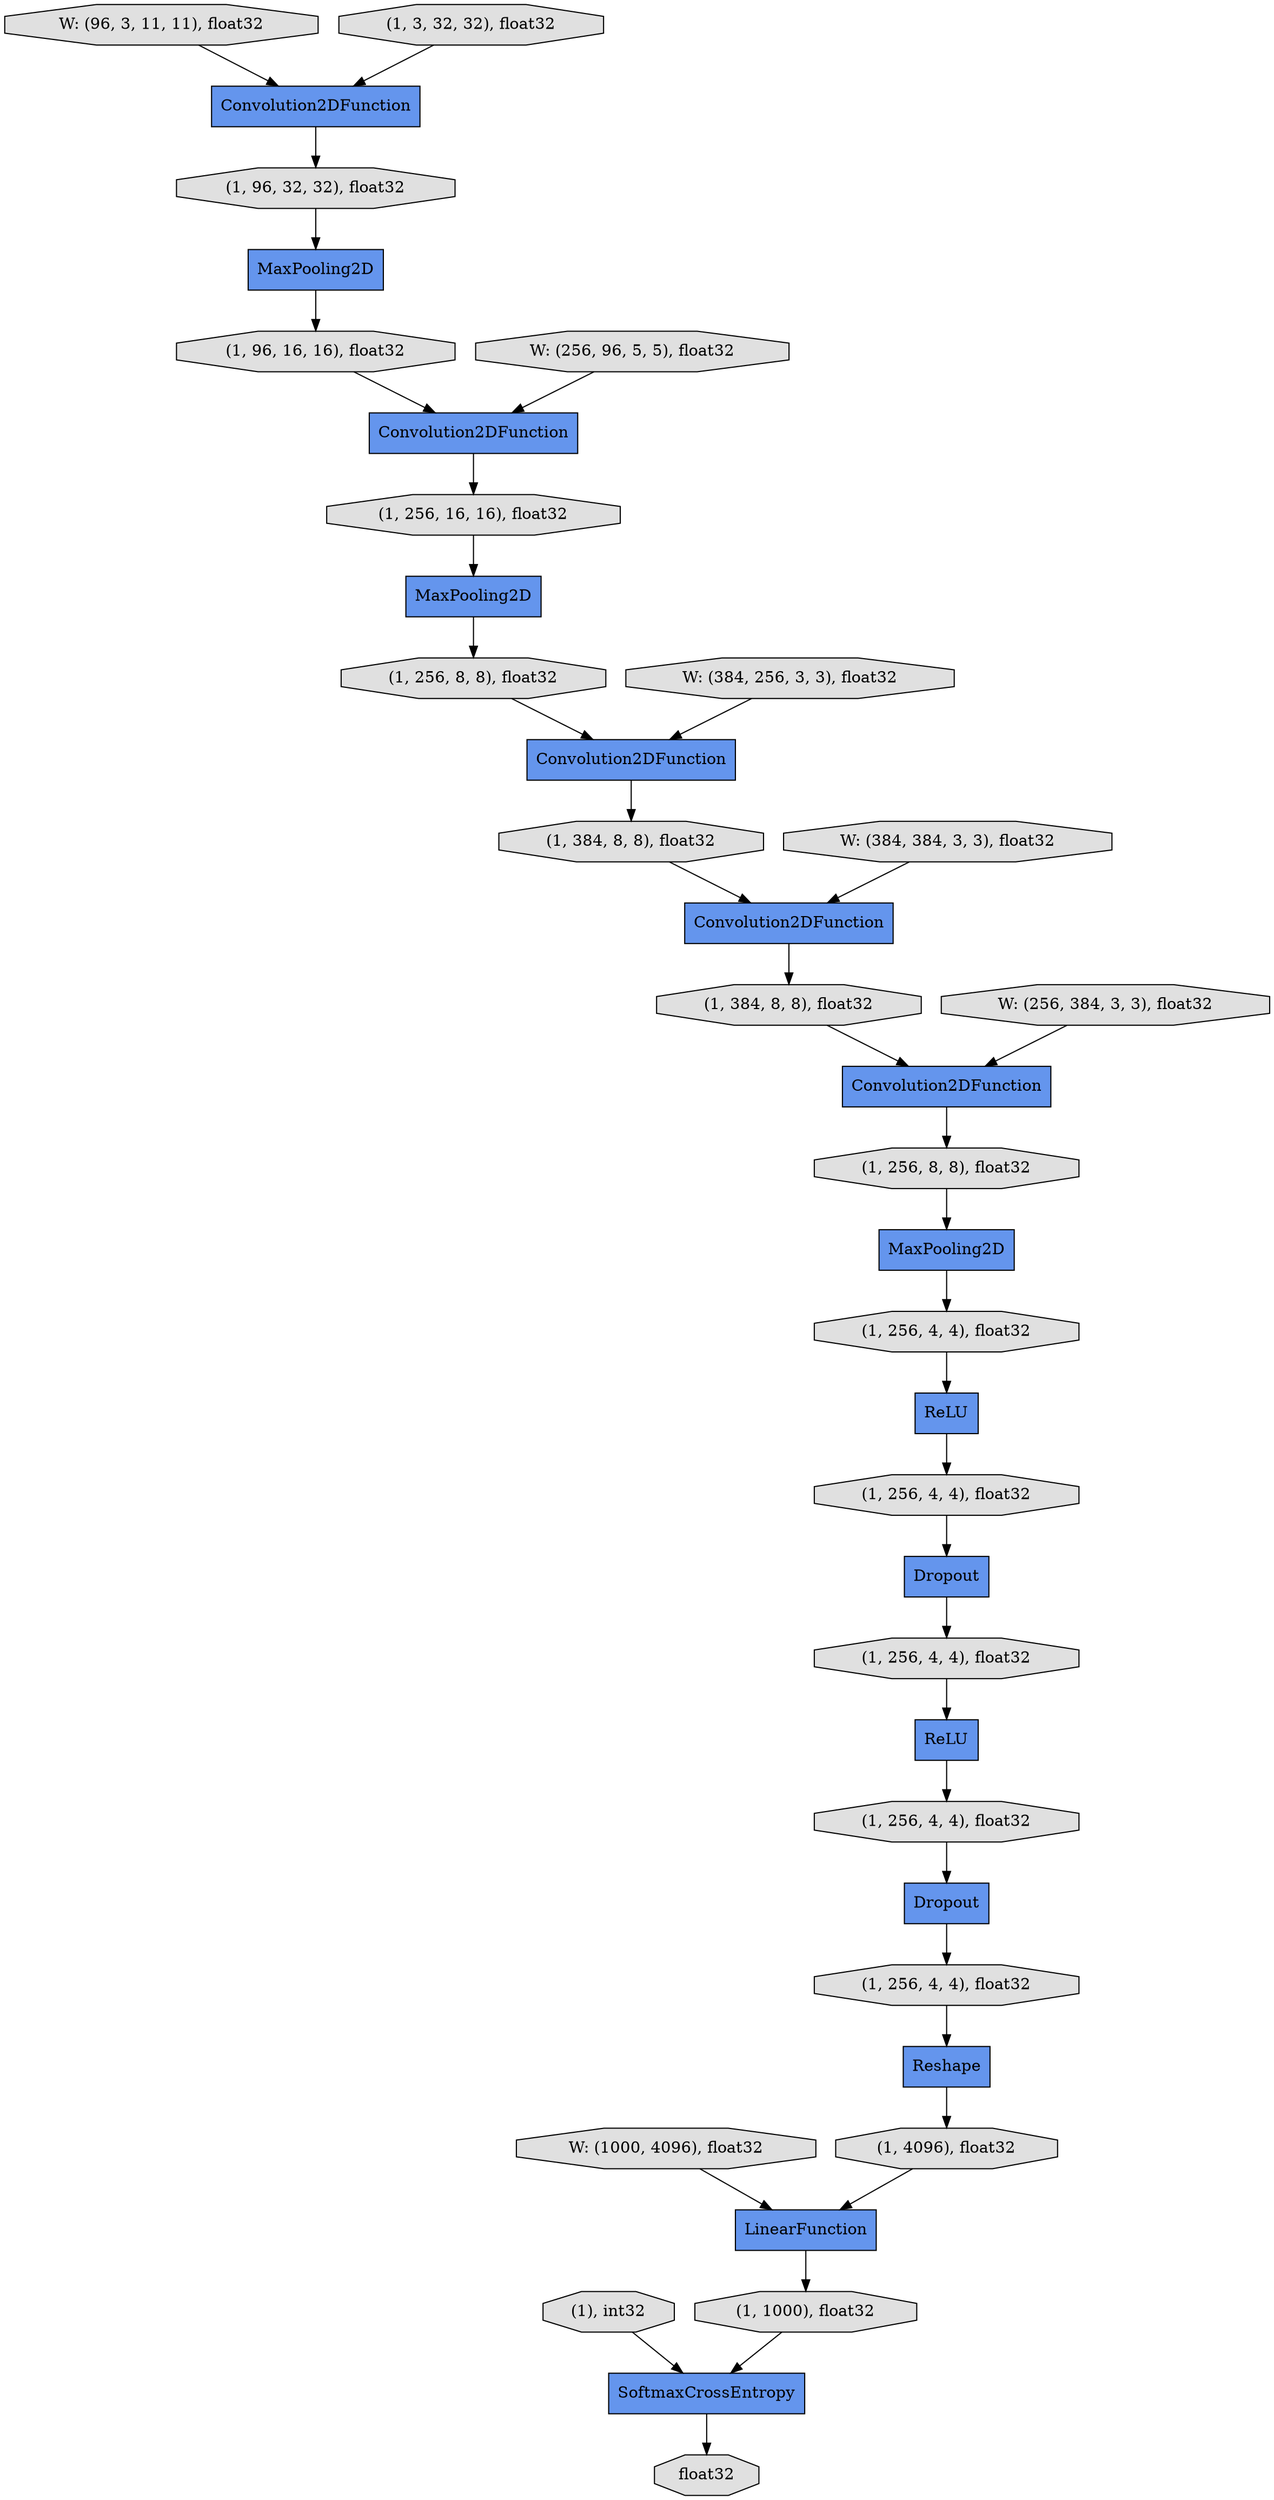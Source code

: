 digraph graphname{rankdir=TB;47011196397584 [label="ReLU",shape="record",fillcolor="#6495ED",style="filled"];47011324729360 [label="Convolution2DFunction",shape="record",fillcolor="#6495ED",style="filled"];47011324829904 [label="(1, 256, 8, 8), float32",shape="octagon",fillcolor="#E0E0E0",style="filled"];47011331203344 [label="(1, 1000), float32",shape="octagon",fillcolor="#E0E0E0",style="filled"];47011198619920 [label="Dropout",shape="record",fillcolor="#6495ED",style="filled"];47011198642448 [label="W: (384, 256, 3, 3), float32",shape="octagon",fillcolor="#E0E0E0",style="filled"];47011324830096 [label="Convolution2DFunction",shape="record",fillcolor="#6495ED",style="filled"];47011324729744 [label="(1, 96, 32, 32), float32",shape="octagon",fillcolor="#E0E0E0",style="filled"];47011324832208 [label="Reshape",shape="record",fillcolor="#6495ED",style="filled"];47011324830224 [label="(1, 384, 8, 8), float32",shape="octagon",fillcolor="#E0E0E0",style="filled"];47011198644816 [label="W: (1000, 4096), float32",shape="octagon",fillcolor="#E0E0E0",style="filled"];47011324727888 [label="Convolution2DFunction",shape="record",fillcolor="#6495ED",style="filled"];47011331203728 [label="float32",shape="octagon",fillcolor="#E0E0E0",style="filled"];47011324832464 [label="(1, 256, 4, 4), float32",shape="octagon",fillcolor="#E0E0E0",style="filled"];47011324830416 [label="Convolution2DFunction",shape="record",fillcolor="#6495ED",style="filled"];47011198642896 [label="W: (384, 384, 3, 3), float32",shape="octagon",fillcolor="#E0E0E0",style="filled"];47011324830480 [label="(1, 256, 4, 4), float32",shape="octagon",fillcolor="#E0E0E0",style="filled"];47011324728080 [label="(1, 96, 16, 16), float32",shape="octagon",fillcolor="#E0E0E0",style="filled"];47011324830544 [label="(1, 384, 8, 8), float32",shape="octagon",fillcolor="#E0E0E0",style="filled"];47011198640976 [label="W: (96, 3, 11, 11), float32",shape="octagon",fillcolor="#E0E0E0",style="filled"];47011198641040 [label="MaxPooling2D",shape="record",fillcolor="#6495ED",style="filled"];47011324728208 [label="MaxPooling2D",shape="record",fillcolor="#6495ED",style="filled"];47011331204048 [label="(1), int32",shape="octagon",fillcolor="#E0E0E0",style="filled"];47011324730384 [label="MaxPooling2D",shape="record",fillcolor="#6495ED",style="filled"];47011324832912 [label="(1, 256, 4, 4), float32",shape="octagon",fillcolor="#E0E0E0",style="filled"];47011324830864 [label="(1, 256, 8, 8), float32",shape="octagon",fillcolor="#E0E0E0",style="filled"];47011198643344 [label="W: (256, 384, 3, 3), float32",shape="octagon",fillcolor="#E0E0E0",style="filled"];47011324730576 [label="(1, 3, 32, 32), float32",shape="octagon",fillcolor="#E0E0E0",style="filled"];47011324833040 [label="(1, 256, 4, 4), float32",shape="octagon",fillcolor="#E0E0E0",style="filled"];47011324830992 [label="(1, 256, 4, 4), float32",shape="octagon",fillcolor="#E0E0E0",style="filled"];47011324728720 [label="ReLU",shape="record",fillcolor="#6495ED",style="filled"];47011324833232 [label="Dropout",shape="record",fillcolor="#6495ED",style="filled"];47011324731024 [label="(1, 256, 16, 16), float32",shape="octagon",fillcolor="#E0E0E0",style="filled"];47011324731088 [label="Convolution2DFunction",shape="record",fillcolor="#6495ED",style="filled"];47011324831504 [label="LinearFunction",shape="record",fillcolor="#6495ED",style="filled"];47011324833552 [label="SoftmaxCrossEntropy",shape="record",fillcolor="#6495ED",style="filled"];47011198641936 [label="W: (256, 96, 5, 5), float32",shape="octagon",fillcolor="#E0E0E0",style="filled"];47011324833616 [label="(1, 4096), float32",shape="octagon",fillcolor="#E0E0E0",style="filled"];47011324727888 -> 47011324731024;47011324728080 -> 47011324727888;47011324830864 -> 47011324730384;47011324833040 -> 47011324833232;47011324830992 -> 47011196397584;47011324730384 -> 47011324830992;47011198641040 -> 47011324829904;47011324830480 -> 47011198619920;47011324832912 -> 47011324728720;47011331203344 -> 47011324833552;47011324830544 -> 47011324830416;47011324731088 -> 47011324830224;47011324730576 -> 47011324729360;47011198619920 -> 47011324832912;47011324728208 -> 47011324728080;47011324729360 -> 47011324729744;47011324729744 -> 47011324728208;47011324833232 -> 47011324832464;47011324830096 -> 47011324830544;47011331204048 -> 47011324833552;47011198643344 -> 47011324830416;47011198641936 -> 47011324727888;47011324830224 -> 47011324830096;47011198644816 -> 47011324831504;47011198642896 -> 47011324830096;47011198640976 -> 47011324729360;47011324832464 -> 47011324832208;47011324830416 -> 47011324830864;47011324831504 -> 47011331203344;47011324731024 -> 47011198641040;47011324833552 -> 47011331203728;47011324728720 -> 47011324833040;47011324829904 -> 47011324731088;47011198642448 -> 47011324731088;47011324832208 -> 47011324833616;47011196397584 -> 47011324830480;47011324833616 -> 47011324831504;}